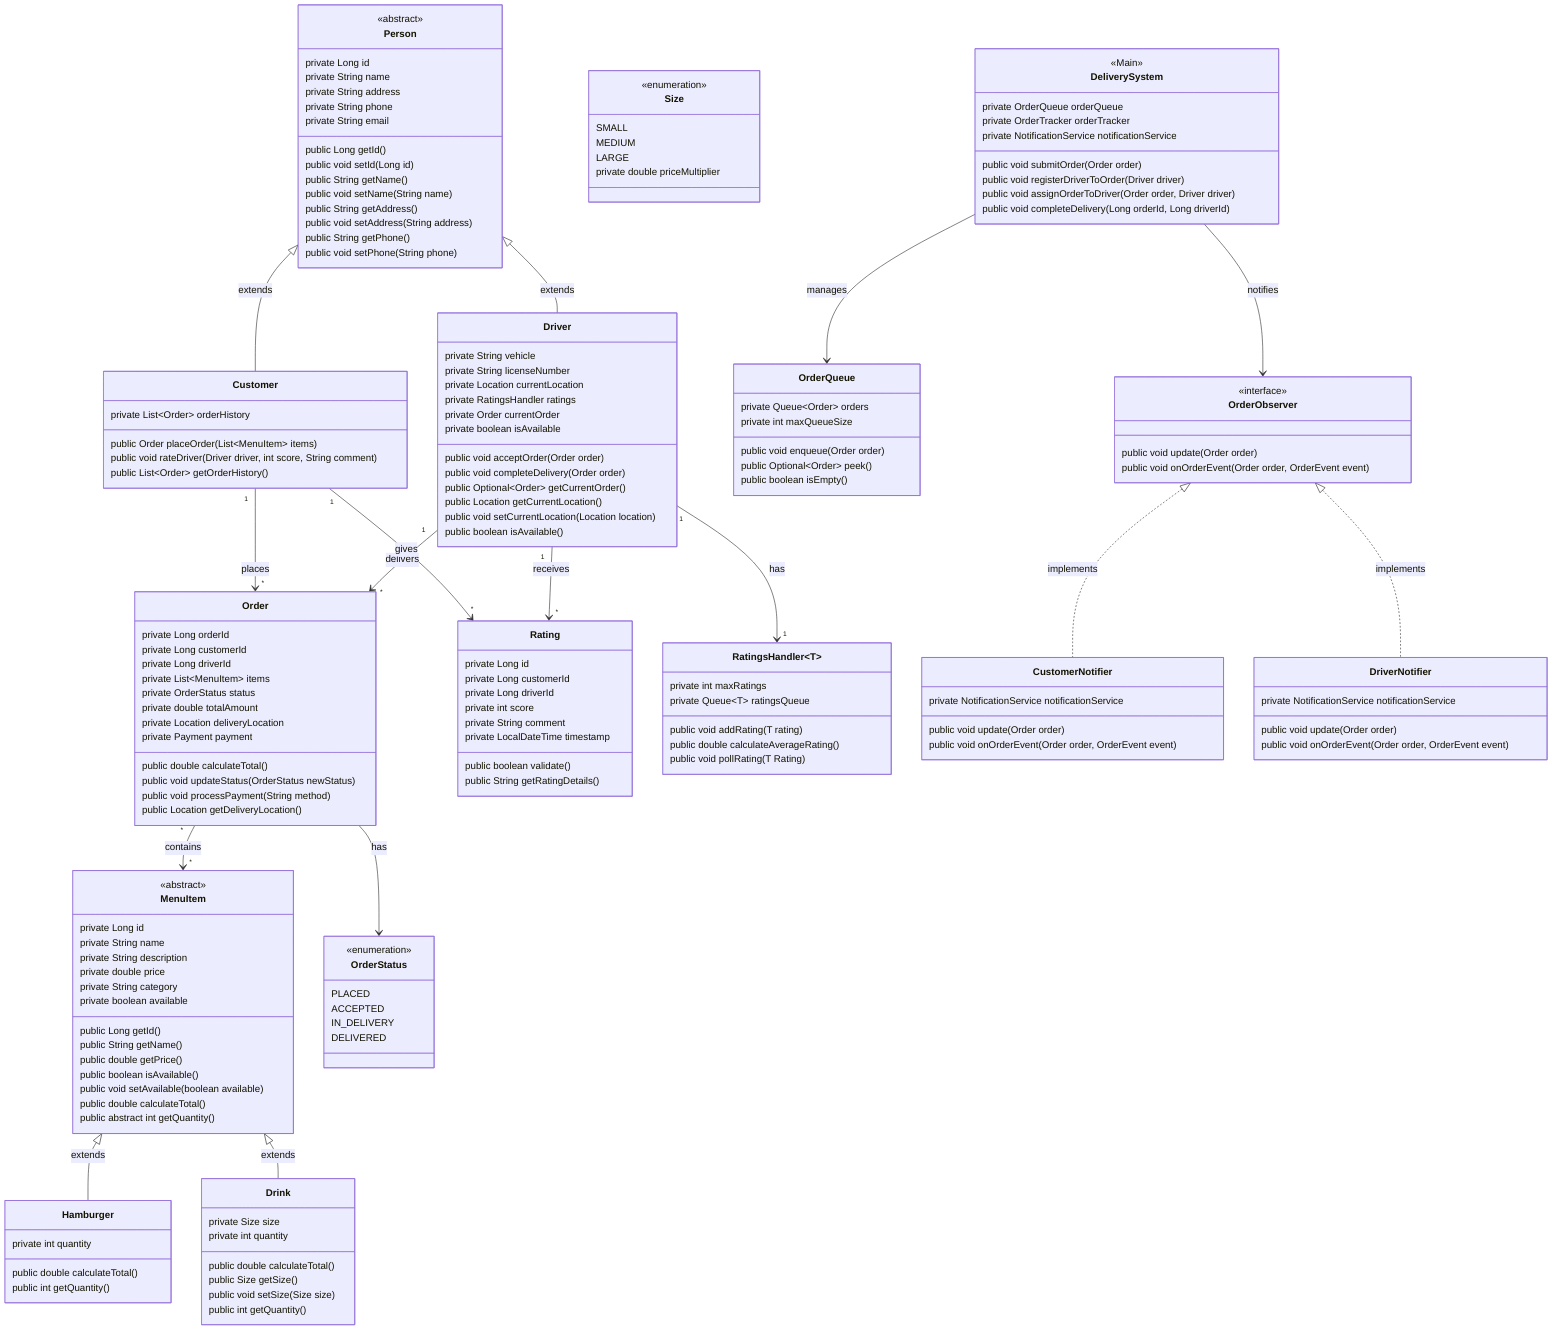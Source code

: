 classDiagram
    %% Core Entity Classes
    class Person {
        <<abstract>>
        private Long id
        private String name
        private String address
        private String phone
        private String email
        public Long getId()
        public void setId(Long id)
        public String getName()
        public void setName(String name)
        public String getAddress()
        public void setAddress(String address)
        public String getPhone()
        public void setPhone(String phone)
    }

    class Customer {
        private List~Order~ orderHistory
        public Order placeOrder(List~MenuItem~ items)
        public void rateDriver(Driver driver, int score, String comment)
        public List~Order~ getOrderHistory()
    }

    class Driver {
        private String vehicle
        private String licenseNumber
        private Location currentLocation
        private RatingsHandler ratings
        private Order currentOrder
        private boolean isAvailable
        public void acceptOrder(Order order)
        public void completeDelivery(Order order)
        public Optional~Order~ getCurrentOrder()
        public Location getCurrentLocation()
        public void setCurrentLocation(Location location)
        public boolean isAvailable()
    }

    %% Menu Items
    class MenuItem {
        <<abstract>>
        private Long id
        private String name
        private String description
        private double price
        private String category
        private boolean available
        public Long getId()
        public String getName()
        public double getPrice()
        public boolean isAvailable()
        public void setAvailable(boolean available)
        public double calculateTotal()
        public abstract int getQuantity()
    }

    class Hamburger {
        private int quantity
        public double calculateTotal()
        public int getQuantity()
    }

    class Drink {
        private Size size
        private int quantity
        public double calculateTotal()
        public Size getSize()
        public void setSize(Size size)
        public int getQuantity()
    }

    class Size {
        <<enumeration>>
        SMALL
        MEDIUM
        LARGE
        private double priceMultiplier
    }

    %% Order Management
    class Order {
        private Long orderId
        private Long customerId
        private Long driverId
        private List~MenuItem~ items
        private OrderStatus status
        private double totalAmount
        private Location deliveryLocation
        private Payment payment
        public double calculateTotal()
        public void updateStatus(OrderStatus newStatus)
        public void processPayment(String method)
        public Location getDeliveryLocation()
    }

    class OrderQueue {
        private Queue~Order~ orders
        private int maxQueueSize
        public void enqueue(Order order)
        public Optional~Order~ peek()
        public boolean isEmpty()
    }

    class OrderStatus {
        <<enumeration>>
        PLACED
        ACCEPTED
        IN_DELIVERY
        DELIVERED
    }

    %% Rating System
    class Rating {
        private Long id
        private Long customerId
        private Long driverId
        private int score
        private String comment
        private LocalDateTime timestamp
        public boolean validate()
        public String getRatingDetails()
    }

    class RatingsHandler~T~ {
        private int maxRatings
        private Queue~T~ ratingsQueue
        public void addRating(T rating)
        public double calculateAverageRating()
        public void pollRating(T Rating)
    }

    %% System Management
    class DeliverySystem {
        <<Main>>
        private OrderQueue orderQueue
        private OrderTracker orderTracker
        private NotificationService notificationService
        public void submitOrder(Order order)
        public void registerDriverToOrder(Driver driver)
        public void assignOrderToDriver(Order order, Driver driver)
        public void completeDelivery(Long orderId, Long driverId)
    }

    %% Observer Pattern Components
    class OrderObserver {
        <<interface>>
        public void update(Order order)
        public void onOrderEvent(Order order, OrderEvent event)
    }

    class CustomerNotifier {
        private NotificationService notificationService
        public void update(Order order)
        public void onOrderEvent(Order order, OrderEvent event)
    }

    class DriverNotifier {
        private NotificationService notificationService
        public void update(Order order)
        public void onOrderEvent(Order order, OrderEvent event)
    }

    %% Core Relationships
    Person <|-- Customer : extends
    Person <|-- Driver : extends
    MenuItem <|-- Hamburger : extends
    MenuItem <|-- Drink : extends
    OrderObserver <|.. CustomerNotifier : implements
    OrderObserver <|.. DriverNotifier : implements
    Customer "1" --> "*" Order : places
    Driver "1" --> "1" RatingsHandler : has
    Driver "1" --> "*" Order : delivers
    Order "*" --> "*" MenuItem : contains
    Order --> OrderStatus : has
    DeliverySystem --> OrderQueue : manages
    DeliverySystem --> OrderObserver : notifies
    Customer "1" --> "*" Rating : gives
    Driver "1" --> "*" Rating : receives